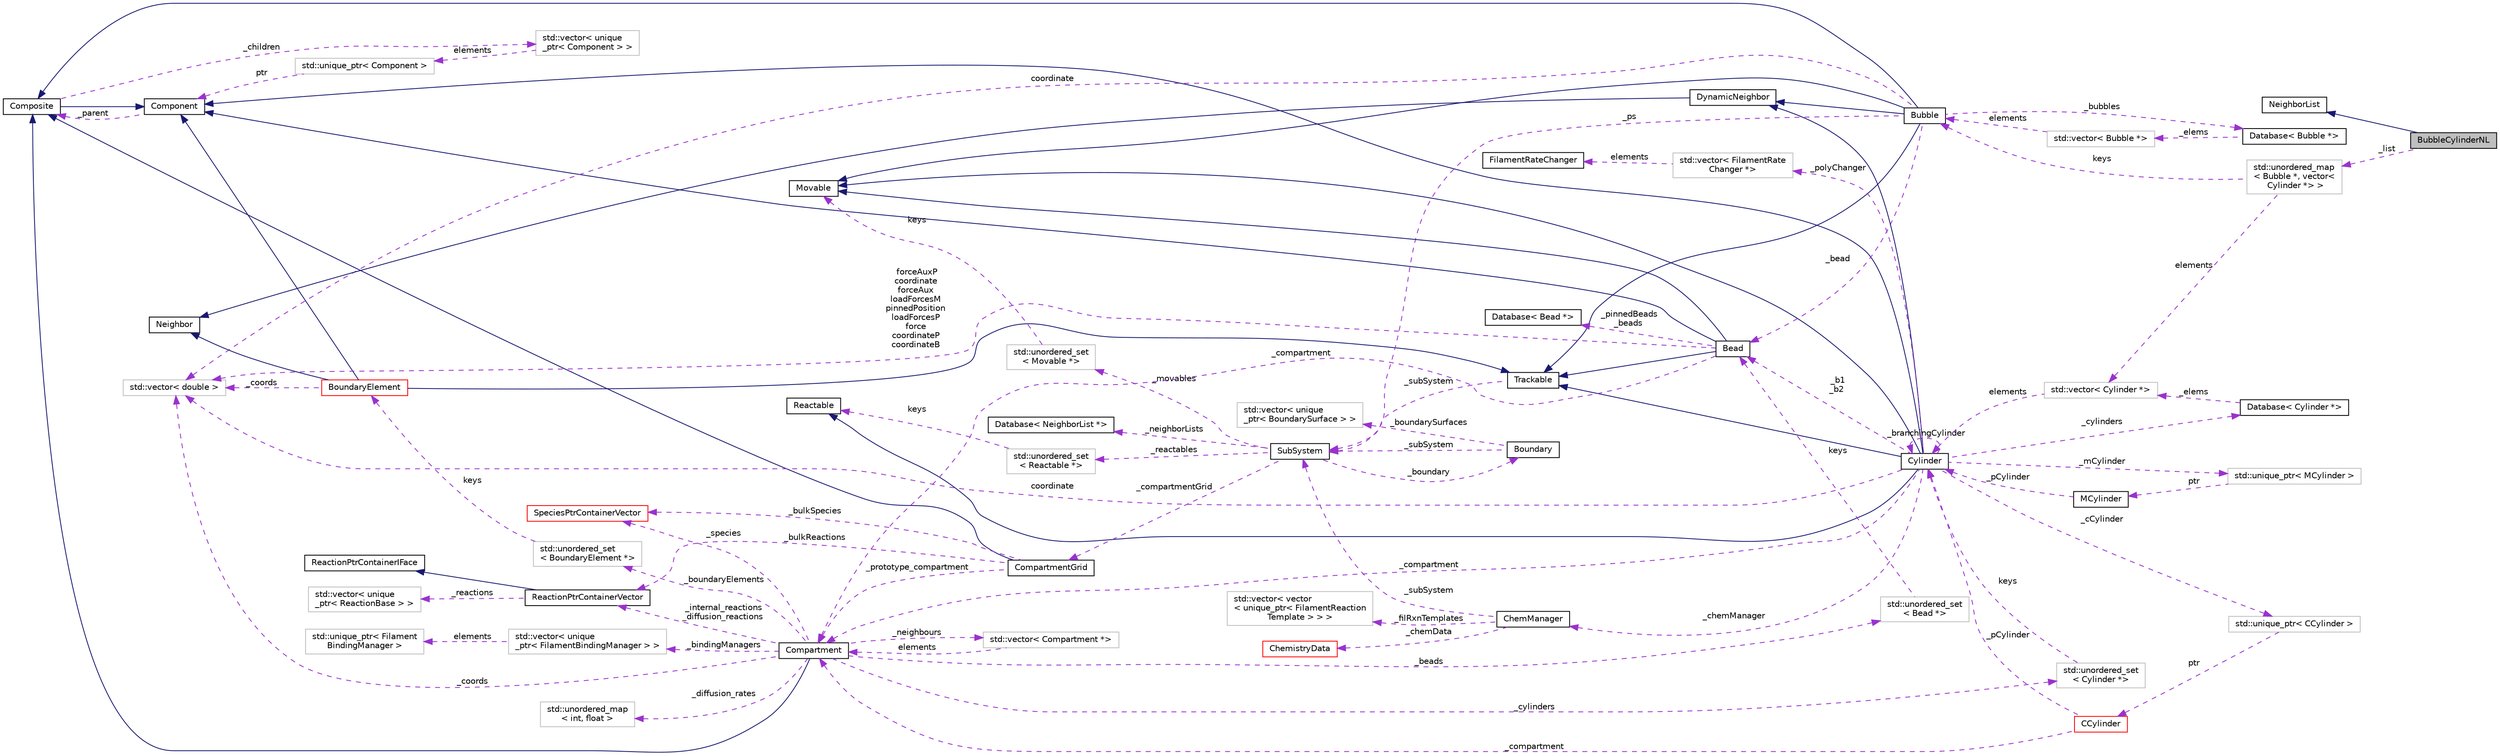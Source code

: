 digraph "BubbleCylinderNL"
{
 // INTERACTIVE_SVG=YES
  edge [fontname="Helvetica",fontsize="10",labelfontname="Helvetica",labelfontsize="10"];
  node [fontname="Helvetica",fontsize="10",shape=record];
  rankdir="LR";
  Node2 [label="BubbleCylinderNL",height=0.2,width=0.4,color="black", fillcolor="grey75", style="filled", fontcolor="black"];
  Node3 -> Node2 [dir="back",color="midnightblue",fontsize="10",style="solid",fontname="Helvetica"];
  Node3 [label="NeighborList",height=0.2,width=0.4,color="black", fillcolor="white", style="filled",URL="$classNeighborList.html",tooltip="To hold an external neighbor list of general type. "];
  Node4 -> Node2 [dir="back",color="darkorchid3",fontsize="10",style="dashed",label=" _list" ,fontname="Helvetica"];
  Node4 [label="std::unordered_map\l\< Bubble *, vector\<\l Cylinder *\> \>",height=0.2,width=0.4,color="grey75", fillcolor="white", style="filled"];
  Node5 -> Node4 [dir="back",color="darkorchid3",fontsize="10",style="dashed",label=" keys" ,fontname="Helvetica"];
  Node5 [label="Bubble",height=0.2,width=0.4,color="black", fillcolor="white", style="filled",URL="$classBubble.html",tooltip="Represents a dummy point potential that is involved in mechanical equilibration. "];
  Node6 -> Node5 [dir="back",color="midnightblue",fontsize="10",style="solid",fontname="Helvetica"];
  Node6 [label="Composite",height=0.2,width=0.4,color="black", fillcolor="white", style="filled",URL="$classComposite.html",tooltip="The aggregating class for the Composite pattern. "];
  Node7 -> Node6 [dir="back",color="midnightblue",fontsize="10",style="solid",fontname="Helvetica"];
  Node7 [label="Component",height=0.2,width=0.4,color="black", fillcolor="white", style="filled",URL="$classComponent.html",tooltip="The base class for the Composite pattern hieararchy. "];
  Node6 -> Node7 [dir="back",color="darkorchid3",fontsize="10",style="dashed",label=" _parent" ,fontname="Helvetica"];
  Node8 -> Node6 [dir="back",color="darkorchid3",fontsize="10",style="dashed",label=" _children" ,fontname="Helvetica"];
  Node8 [label="std::vector\< unique\l_ptr\< Component \> \>",height=0.2,width=0.4,color="grey75", fillcolor="white", style="filled"];
  Node9 -> Node8 [dir="back",color="darkorchid3",fontsize="10",style="dashed",label=" elements" ,fontname="Helvetica"];
  Node9 [label="std::unique_ptr\< Component \>",height=0.2,width=0.4,color="grey75", fillcolor="white", style="filled"];
  Node7 -> Node9 [dir="back",color="darkorchid3",fontsize="10",style="dashed",label=" ptr" ,fontname="Helvetica"];
  Node10 -> Node5 [dir="back",color="midnightblue",fontsize="10",style="solid",fontname="Helvetica"];
  Node10 [label="Trackable",height=0.2,width=0.4,color="black", fillcolor="white", style="filled",URL="$classTrackable.html",tooltip="An abstract base class for a trackable object in the SubSystem. "];
  Node11 -> Node10 [dir="back",color="darkorchid3",fontsize="10",style="dashed",label=" _subSystem" ,fontname="Helvetica"];
  Node11 [label="SubSystem",height=0.2,width=0.4,color="black", fillcolor="white", style="filled",URL="$classSubSystem.html",tooltip="Manages all Movables and Reactables. "];
  Node12 -> Node11 [dir="back",color="darkorchid3",fontsize="10",style="dashed",label=" _movables" ,fontname="Helvetica"];
  Node12 [label="std::unordered_set\l\< Movable *\>",height=0.2,width=0.4,color="grey75", fillcolor="white", style="filled"];
  Node13 -> Node12 [dir="back",color="darkorchid3",fontsize="10",style="dashed",label=" keys" ,fontname="Helvetica"];
  Node13 [label="Movable",height=0.2,width=0.4,color="black", fillcolor="white", style="filled",URL="$classMovable.html",tooltip="An abstract base class for a movable element in the SubSystem. "];
  Node14 -> Node11 [dir="back",color="darkorchid3",fontsize="10",style="dashed",label=" _reactables" ,fontname="Helvetica"];
  Node14 [label="std::unordered_set\l\< Reactable *\>",height=0.2,width=0.4,color="grey75", fillcolor="white", style="filled"];
  Node15 -> Node14 [dir="back",color="darkorchid3",fontsize="10",style="dashed",label=" keys" ,fontname="Helvetica"];
  Node15 [label="Reactable",height=0.2,width=0.4,color="black", fillcolor="white", style="filled",URL="$classReactable.html",tooltip="An abstract base class for a reactable element in the SubSystem. "];
  Node16 -> Node11 [dir="back",color="darkorchid3",fontsize="10",style="dashed",label=" _boundary" ,fontname="Helvetica"];
  Node16 [label="Boundary",height=0.2,width=0.4,color="black", fillcolor="white", style="filled",URL="$classBoundary.html",tooltip="To store all BoundarySurfaces that are in the SubSystem. "];
  Node11 -> Node16 [dir="back",color="darkorchid3",fontsize="10",style="dashed",label=" _subSystem" ,fontname="Helvetica"];
  Node17 -> Node16 [dir="back",color="darkorchid3",fontsize="10",style="dashed",label=" _boundarySurfaces" ,fontname="Helvetica"];
  Node17 [label="std::vector\< unique\l_ptr\< BoundarySurface \> \>",height=0.2,width=0.4,color="grey75", fillcolor="white", style="filled"];
  Node26 -> Node11 [dir="back",color="darkorchid3",fontsize="10",style="dashed",label=" _compartmentGrid" ,fontname="Helvetica"];
  Node26 [label="CompartmentGrid",height=0.2,width=0.4,color="black", fillcolor="white", style="filled",URL="$classCompartmentGrid.html",tooltip="A simple n-dimensional grid of Compartment objects. "];
  Node6 -> Node26 [dir="back",color="midnightblue",fontsize="10",style="solid",fontname="Helvetica"];
  Node27 -> Node26 [dir="back",color="darkorchid3",fontsize="10",style="dashed",label=" _prototype_compartment" ,fontname="Helvetica"];
  Node27 [label="Compartment",height=0.2,width=0.4,color="black", fillcolor="white", style="filled",URL="$classCompartment.html",tooltip="A container or holding Species and Reactions. "];
  Node6 -> Node27 [dir="back",color="midnightblue",fontsize="10",style="solid",fontname="Helvetica"];
  Node28 -> Node27 [dir="back",color="darkorchid3",fontsize="10",style="dashed",label=" _beads" ,fontname="Helvetica"];
  Node28 [label="std::unordered_set\l\< Bead *\>",height=0.2,width=0.4,color="grey75", fillcolor="white", style="filled"];
  Node29 -> Node28 [dir="back",color="darkorchid3",fontsize="10",style="dashed",label=" keys" ,fontname="Helvetica"];
  Node29 [label="Bead",height=0.2,width=0.4,color="black", fillcolor="white", style="filled",URL="$classBead.html",tooltip="Represents a single coordinate between Cylinders, and holds forces needed for mechanical equilibratio..."];
  Node7 -> Node29 [dir="back",color="midnightblue",fontsize="10",style="solid",fontname="Helvetica"];
  Node10 -> Node29 [dir="back",color="midnightblue",fontsize="10",style="solid",fontname="Helvetica"];
  Node13 -> Node29 [dir="back",color="midnightblue",fontsize="10",style="solid",fontname="Helvetica"];
  Node27 -> Node29 [dir="back",color="darkorchid3",fontsize="10",style="dashed",label=" _compartment" ,fontname="Helvetica"];
  Node30 -> Node29 [dir="back",color="darkorchid3",fontsize="10",style="dashed",label=" _pinnedBeads\n_beads" ,fontname="Helvetica"];
  Node30 [label="Database\< Bead *\>",height=0.2,width=0.4,color="black", fillcolor="white", style="filled",URL="$classDatabase.html"];
  Node25 -> Node29 [dir="back",color="darkorchid3",fontsize="10",style="dashed",label=" forceAuxP\ncoordinate\nforceAux\nloadForcesM\npinnedPosition\nloadForcesP\nforce\ncoordinateP\ncoordinateB" ,fontname="Helvetica"];
  Node25 [label="std::vector\< double \>",height=0.2,width=0.4,color="grey75", fillcolor="white", style="filled"];
  Node31 -> Node27 [dir="back",color="darkorchid3",fontsize="10",style="dashed",label=" _neighbours" ,fontname="Helvetica"];
  Node31 [label="std::vector\< Compartment *\>",height=0.2,width=0.4,color="grey75", fillcolor="white", style="filled"];
  Node27 -> Node31 [dir="back",color="darkorchid3",fontsize="10",style="dashed",label=" elements" ,fontname="Helvetica"];
  Node32 -> Node27 [dir="back",color="darkorchid3",fontsize="10",style="dashed",label=" _cylinders" ,fontname="Helvetica"];
  Node32 [label="std::unordered_set\l\< Cylinder *\>",height=0.2,width=0.4,color="grey75", fillcolor="white", style="filled"];
  Node33 -> Node32 [dir="back",color="darkorchid3",fontsize="10",style="dashed",label=" keys" ,fontname="Helvetica"];
  Node33 [label="Cylinder",height=0.2,width=0.4,color="black", fillcolor="white", style="filled",URL="$classCylinder.html",tooltip="A container to store a MCylinder and CCylinder. "];
  Node7 -> Node33 [dir="back",color="midnightblue",fontsize="10",style="solid",fontname="Helvetica"];
  Node10 -> Node33 [dir="back",color="midnightblue",fontsize="10",style="solid",fontname="Helvetica"];
  Node13 -> Node33 [dir="back",color="midnightblue",fontsize="10",style="solid",fontname="Helvetica"];
  Node15 -> Node33 [dir="back",color="midnightblue",fontsize="10",style="solid",fontname="Helvetica"];
  Node34 -> Node33 [dir="back",color="midnightblue",fontsize="10",style="solid",fontname="Helvetica"];
  Node34 [label="DynamicNeighbor",height=0.2,width=0.4,color="black", fillcolor="white", style="filled",URL="$classDynamicNeighbor.html",tooltip="An abstract base class for any element that can be added or removed from a NeighborList dynamically a..."];
  Node23 -> Node34 [dir="back",color="midnightblue",fontsize="10",style="solid",fontname="Helvetica"];
  Node23 [label="Neighbor",height=0.2,width=0.4,color="black", fillcolor="white", style="filled",URL="$classNeighbor.html",tooltip="An abstract base class for any element that can be added or removed from a NeighborList statically at..."];
  Node33 -> Node33 [dir="back",color="darkorchid3",fontsize="10",style="dashed",label=" _branchingCylinder" ,fontname="Helvetica"];
  Node35 -> Node33 [dir="back",color="darkorchid3",fontsize="10",style="dashed",label=" _polyChanger" ,fontname="Helvetica"];
  Node35 [label="std::vector\< FilamentRate\lChanger *\>",height=0.2,width=0.4,color="grey75", fillcolor="white", style="filled"];
  Node36 -> Node35 [dir="back",color="darkorchid3",fontsize="10",style="dashed",label=" elements" ,fontname="Helvetica"];
  Node36 [label="FilamentRateChanger",height=0.2,width=0.4,color="black", fillcolor="white", style="filled",URL="$classFilamentRateChanger.html",tooltip="Used to change Filament reaction rates based on forces in the network. "];
  Node37 -> Node33 [dir="back",color="darkorchid3",fontsize="10",style="dashed",label=" _cCylinder" ,fontname="Helvetica"];
  Node37 [label="std::unique_ptr\< CCylinder \>",height=0.2,width=0.4,color="grey75", fillcolor="white", style="filled"];
  Node38 -> Node37 [dir="back",color="darkorchid3",fontsize="10",style="dashed",label=" ptr" ,fontname="Helvetica"];
  Node38 [label="CCylinder",height=0.2,width=0.4,color="red", fillcolor="white", style="filled",URL="$classCCylinder.html",tooltip="Holds all CMonomers and Reactions associated with it. "];
  Node33 -> Node38 [dir="back",color="darkorchid3",fontsize="10",style="dashed",label=" _pCylinder" ,fontname="Helvetica"];
  Node27 -> Node38 [dir="back",color="darkorchid3",fontsize="10",style="dashed",label=" _compartment" ,fontname="Helvetica"];
  Node29 -> Node33 [dir="back",color="darkorchid3",fontsize="10",style="dashed",label=" _b1\n_b2" ,fontname="Helvetica"];
  Node57 -> Node33 [dir="back",color="darkorchid3",fontsize="10",style="dashed",label=" _cylinders" ,fontname="Helvetica"];
  Node57 [label="Database\< Cylinder *\>",height=0.2,width=0.4,color="black", fillcolor="white", style="filled",URL="$classDatabase.html"];
  Node58 -> Node57 [dir="back",color="darkorchid3",fontsize="10",style="dashed",label=" _elems" ,fontname="Helvetica"];
  Node58 [label="std::vector\< Cylinder *\>",height=0.2,width=0.4,color="grey75", fillcolor="white", style="filled"];
  Node33 -> Node58 [dir="back",color="darkorchid3",fontsize="10",style="dashed",label=" elements" ,fontname="Helvetica"];
  Node27 -> Node33 [dir="back",color="darkorchid3",fontsize="10",style="dashed",label=" _compartment" ,fontname="Helvetica"];
  Node59 -> Node33 [dir="back",color="darkorchid3",fontsize="10",style="dashed",label=" _chemManager" ,fontname="Helvetica"];
  Node59 [label="ChemManager",height=0.2,width=0.4,color="black", fillcolor="white", style="filled",URL="$classChemManager.html",tooltip="For initailizing chemical reactions based on a specific system. "];
  Node60 -> Node59 [dir="back",color="darkorchid3",fontsize="10",style="dashed",label=" _filRxnTemplates" ,fontname="Helvetica"];
  Node60 [label="std::vector\< vector\l\< unique_ptr\< FilamentReaction\lTemplate \> \> \>",height=0.2,width=0.4,color="grey75", fillcolor="white", style="filled"];
  Node61 -> Node59 [dir="back",color="darkorchid3",fontsize="10",style="dashed",label=" _chemData" ,fontname="Helvetica"];
  Node61 [label="ChemistryData",height=0.2,width=0.4,color="red", fillcolor="white", style="filled",URL="$structChemistryData.html",tooltip="Struct to hold Species and Reaction information. "];
  Node11 -> Node59 [dir="back",color="darkorchid3",fontsize="10",style="dashed",label=" _subSystem" ,fontname="Helvetica"];
  Node73 -> Node33 [dir="back",color="darkorchid3",fontsize="10",style="dashed",label=" _mCylinder" ,fontname="Helvetica"];
  Node73 [label="std::unique_ptr\< MCylinder \>",height=0.2,width=0.4,color="grey75", fillcolor="white", style="filled"];
  Node74 -> Node73 [dir="back",color="darkorchid3",fontsize="10",style="dashed",label=" ptr" ,fontname="Helvetica"];
  Node74 [label="MCylinder",height=0.2,width=0.4,color="black", fillcolor="white", style="filled",URL="$classMCylinder.html",tooltip="Used to hold mechanical properties of a Cylinder. "];
  Node33 -> Node74 [dir="back",color="darkorchid3",fontsize="10",style="dashed",label=" _pCylinder" ,fontname="Helvetica"];
  Node25 -> Node33 [dir="back",color="darkorchid3",fontsize="10",style="dashed",label=" coordinate" ,fontname="Helvetica"];
  Node75 -> Node27 [dir="back",color="darkorchid3",fontsize="10",style="dashed",label=" _boundaryElements" ,fontname="Helvetica"];
  Node75 [label="std::unordered_set\l\< BoundaryElement *\>",height=0.2,width=0.4,color="grey75", fillcolor="white", style="filled"];
  Node22 -> Node75 [dir="back",color="darkorchid3",fontsize="10",style="dashed",label=" keys" ,fontname="Helvetica"];
  Node22 [label="BoundaryElement",height=0.2,width=0.4,color="red", fillcolor="white", style="filled",URL="$classBoundaryElement.html",tooltip="Represents an element of a BoundarySurface. "];
  Node7 -> Node22 [dir="back",color="midnightblue",fontsize="10",style="solid",fontname="Helvetica"];
  Node10 -> Node22 [dir="back",color="midnightblue",fontsize="10",style="solid",fontname="Helvetica"];
  Node23 -> Node22 [dir="back",color="midnightblue",fontsize="10",style="solid",fontname="Helvetica"];
  Node25 -> Node22 [dir="back",color="darkorchid3",fontsize="10",style="dashed",label=" _coords" ,fontname="Helvetica"];
  Node76 -> Node27 [dir="back",color="darkorchid3",fontsize="10",style="dashed",label=" _internal_reactions\n_diffusion_reactions" ,fontname="Helvetica"];
  Node76 [label="ReactionPtrContainerVector",height=0.2,width=0.4,color="black", fillcolor="white", style="filled",URL="$classReactionPtrContainerVector.html",tooltip="A concrete class implementing the ReactionPtrContainerIFace, using vector<unique_ptr<ReactionBase>> a..."];
  Node77 -> Node76 [dir="back",color="midnightblue",fontsize="10",style="solid",fontname="Helvetica"];
  Node77 [label="ReactionPtrContainerIFace",height=0.2,width=0.4,color="black", fillcolor="white", style="filled",URL="$classReactionPtrContainerIFace.html",tooltip="An abstract interface for a container of pointers to reaction objects. "];
  Node78 -> Node76 [dir="back",color="darkorchid3",fontsize="10",style="dashed",label=" _reactions" ,fontname="Helvetica"];
  Node78 [label="std::vector\< unique\l_ptr\< ReactionBase \> \>",height=0.2,width=0.4,color="grey75", fillcolor="white", style="filled"];
  Node80 -> Node27 [dir="back",color="darkorchid3",fontsize="10",style="dashed",label=" _diffusion_rates" ,fontname="Helvetica"];
  Node80 [label="std::unordered_map\l\< int, float \>",height=0.2,width=0.4,color="grey75", fillcolor="white", style="filled"];
  Node25 -> Node27 [dir="back",color="darkorchid3",fontsize="10",style="dashed",label=" _coords" ,fontname="Helvetica"];
  Node81 -> Node27 [dir="back",color="darkorchid3",fontsize="10",style="dashed",label=" _bindingManagers" ,fontname="Helvetica"];
  Node81 [label="std::vector\< unique\l_ptr\< FilamentBindingManager \> \>",height=0.2,width=0.4,color="grey75", fillcolor="white", style="filled"];
  Node82 -> Node81 [dir="back",color="darkorchid3",fontsize="10",style="dashed",label=" elements" ,fontname="Helvetica"];
  Node82 [label="std::unique_ptr\< Filament\lBindingManager \>",height=0.2,width=0.4,color="grey75", fillcolor="white", style="filled"];
  Node84 -> Node27 [dir="back",color="darkorchid3",fontsize="10",style="dashed",label=" _species" ,fontname="Helvetica"];
  Node84 [label="SpeciesPtrContainerVector",height=0.2,width=0.4,color="red", fillcolor="white", style="filled",URL="$classSpeciesPtrContainerVector.html",tooltip="A concrete class implementing the SpeciesPtrContainerIFace, using vector<unique_ptr<Species>> as the ..."];
  Node76 -> Node26 [dir="back",color="darkorchid3",fontsize="10",style="dashed",label=" _bulkReactions" ,fontname="Helvetica"];
  Node84 -> Node26 [dir="back",color="darkorchid3",fontsize="10",style="dashed",label=" _bulkSpecies" ,fontname="Helvetica"];
  Node88 -> Node11 [dir="back",color="darkorchid3",fontsize="10",style="dashed",label=" _neighborLists" ,fontname="Helvetica"];
  Node88 [label="Database\< NeighborList *\>",height=0.2,width=0.4,color="black", fillcolor="white", style="filled",URL="$classDatabase.html"];
  Node13 -> Node5 [dir="back",color="midnightblue",fontsize="10",style="solid",fontname="Helvetica"];
  Node34 -> Node5 [dir="back",color="midnightblue",fontsize="10",style="solid",fontname="Helvetica"];
  Node29 -> Node5 [dir="back",color="darkorchid3",fontsize="10",style="dashed",label=" _bead" ,fontname="Helvetica"];
  Node89 -> Node5 [dir="back",color="darkorchid3",fontsize="10",style="dashed",label=" _bubbles" ,fontname="Helvetica"];
  Node89 [label="Database\< Bubble *\>",height=0.2,width=0.4,color="black", fillcolor="white", style="filled",URL="$classDatabase.html"];
  Node90 -> Node89 [dir="back",color="darkorchid3",fontsize="10",style="dashed",label=" _elems" ,fontname="Helvetica"];
  Node90 [label="std::vector\< Bubble *\>",height=0.2,width=0.4,color="grey75", fillcolor="white", style="filled"];
  Node5 -> Node90 [dir="back",color="darkorchid3",fontsize="10",style="dashed",label=" elements" ,fontname="Helvetica"];
  Node11 -> Node5 [dir="back",color="darkorchid3",fontsize="10",style="dashed",label=" _ps" ,fontname="Helvetica"];
  Node25 -> Node5 [dir="back",color="darkorchid3",fontsize="10",style="dashed",label=" coordinate" ,fontname="Helvetica"];
  Node58 -> Node4 [dir="back",color="darkorchid3",fontsize="10",style="dashed",label=" elements" ,fontname="Helvetica"];
}

